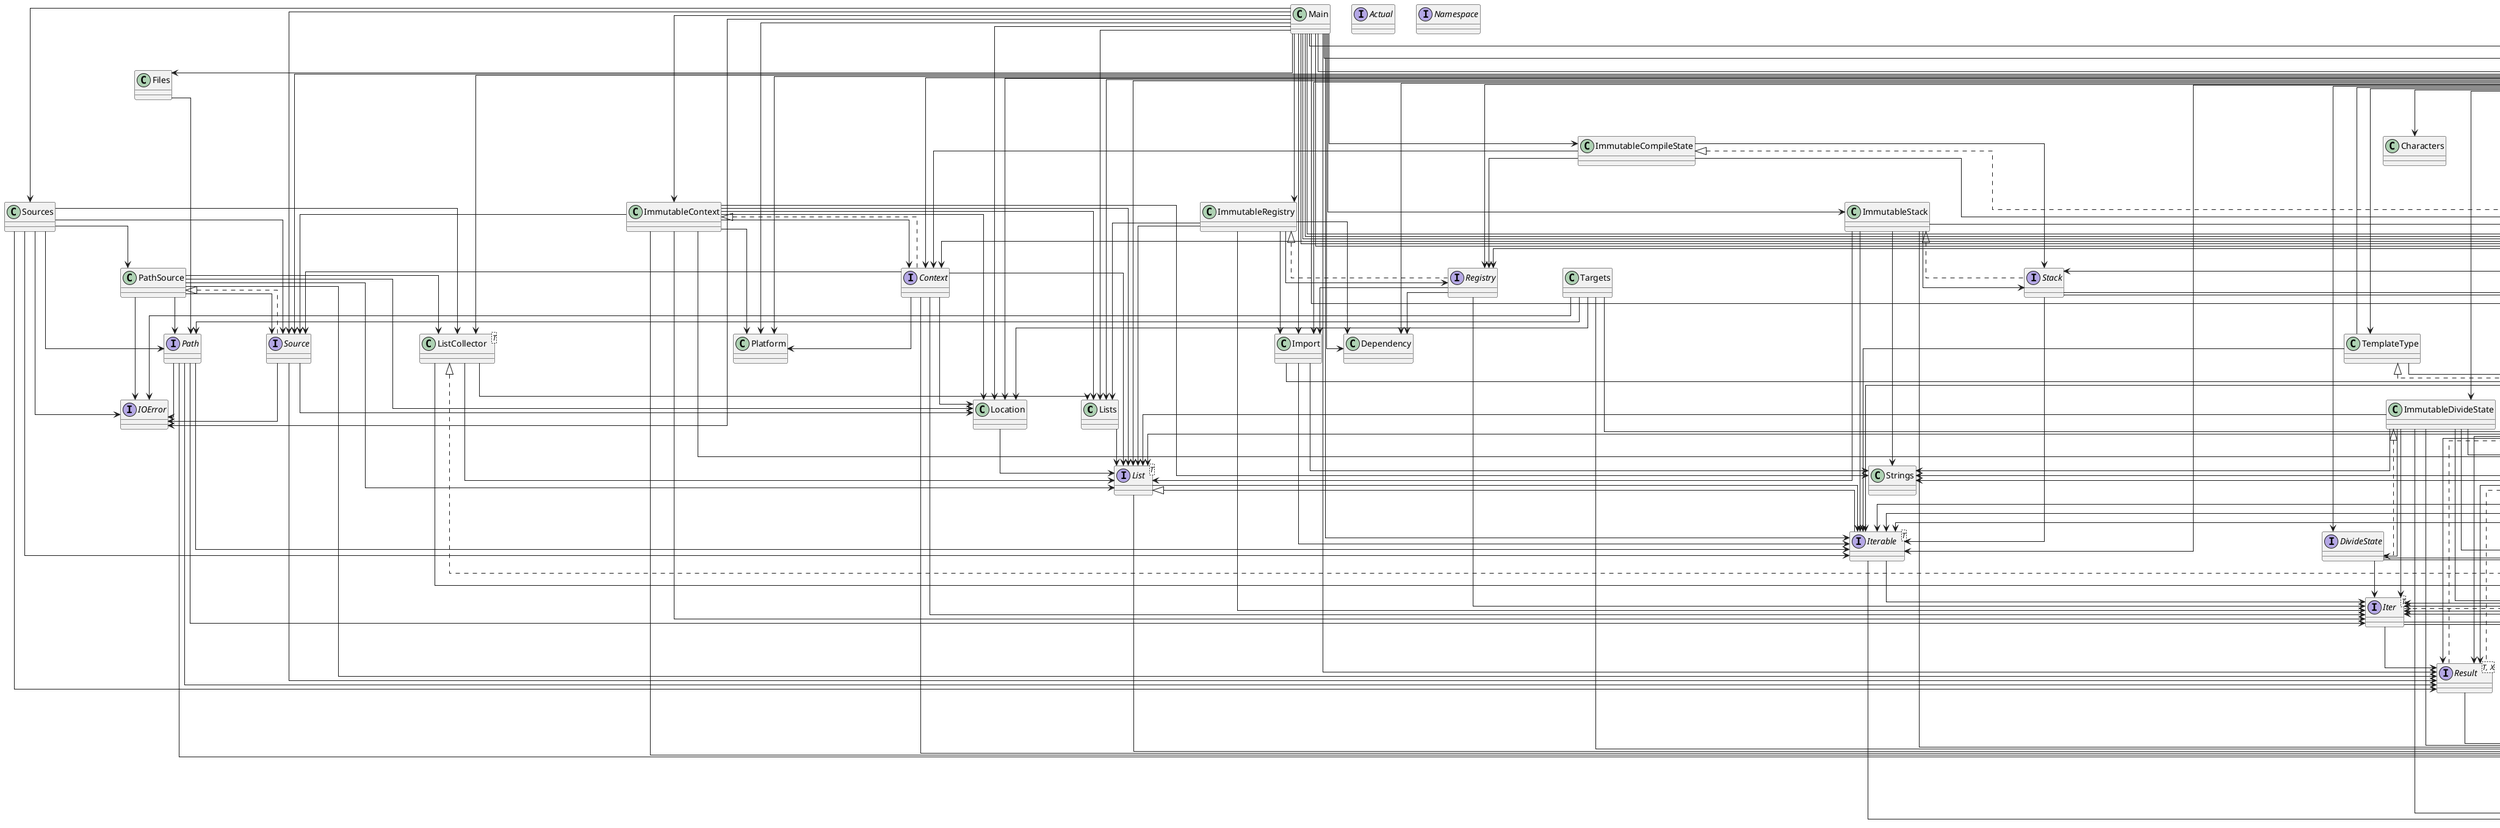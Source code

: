 @startuml
skinparam linetype ortho
class Lists {
}
class Files {
}
interface Actual {
}
interface Namespace {
}
interface Collector<T, C> {
}
class EmptyHead<T> {
}
EmptyHead <|.. Head
class FlatMapHead<T, R> {
}
FlatMapHead <|.. Head
interface Head<T> {
}
class HeadedIter<T> {
}
HeadedIter <|.. Iter
class MapHead<T, R> {
}
MapHead <|.. Head
class RangeHead {
}
RangeHead <|.. Head
class SingleHead<T> {
}
SingleHead <|.. Head
interface Iter<T> {
}
class Iters {
}
class Joiner {
}
Joiner <|.. Collector
interface Iterable<T> {
}
interface List<T> {
}
List <|-- Iterable
class ListCollector<T> {
}
ListCollector <|.. Collector
class Console {
}
interface IOError {
}
interface Path {
}
class None<T> {
}
None <|.. Option
interface Option<T> {
}
class Some<T> {
}
Some <|.. Option
class Err<T, X> {
}
Err <|.. Result
class Ok<T, X> {
}
Ok <|.. Result
interface Result<T, X> {
}
class Characters {
}
class Strings {
}
interface Tuple2<A, B> {
}
class Tuple2Impl<A, B> {
}
Tuple2Impl <|.. Tuple2
interface CompileState {
}
interface Context {
}
class ConstructionCaller {
}
ConstructionCaller <|.. Caller
class ConstructorHeader {
}
ConstructorHeader <|.. MethodHeader
class Definition {
}
interface MethodHeader {
}
interface Parameter {
}
class Dependency {
}
interface DivideState {
}
class ImmutableCompileState {
}
ImmutableCompileState <|.. CompileState
class ImmutableContext {
}
ImmutableContext <|.. Context
class ImmutableDivideState {
}
ImmutableDivideState <|.. DivideState
class ImmutableRegistry {
}
ImmutableRegistry <|.. Registry
class ImmutableStack {
}
ImmutableStack <|.. Stack
class Import {
}
interface Registry {
}
interface Stack {
}
class Whitespace {
}
Whitespace <|.. Parameter
class FunctionType {
}
FunctionType <|.. Type
class PrimitiveType {
}
PrimitiveType <|.. Type
class TemplateType {
}
TemplateType <|.. Type
interface Type {
}
class VariadicType {
}
VariadicType <|.. Type
class AccessValue {
}
AccessValue <|.. Value
interface Argument {
}
interface Caller {
}
class Invokable {
}
Invokable <|.. Value
class Lambda {
}
Lambda <|.. Value
class Not {
}
Not <|.. Value
class Operation {
}
Operation <|.. Value
class Placeholder {
}
class StringValue {
}
StringValue <|.. Value
class Symbol {
}
class Compiler {
}
class PathSource {
}
PathSource <|.. Source
interface Source {
}
class Location {
}
class Main {
}
class Platform {
}
class Sources {
}
class Targets {
}
Lists --> List
Files --> Path
EmptyHead --> Head
EmptyHead --> Option
EmptyHead --> None
FlatMapHead --> Head
FlatMapHead --> Iter
FlatMapHead --> Option
FlatMapHead --> None
Head --> Option
HeadedIter --> Iter
HeadedIter --> Head
HeadedIter --> Option
HeadedIter --> Collector
HeadedIter --> MapHead
HeadedIter --> Tuple2
HeadedIter --> FlatMapHead
HeadedIter --> EmptyHead
HeadedIter --> Result
HeadedIter --> Ok
HeadedIter --> SingleHead
MapHead --> Head
MapHead --> Option
RangeHead --> Head
RangeHead --> Option
RangeHead --> None
RangeHead --> Some
SingleHead --> Head
SingleHead --> Option
SingleHead --> None
SingleHead --> Some
Iter --> Collector
Iter --> Option
Iter --> Result
Iters --> Iter
Iters --> Option
Iters --> HeadedIter
Iters --> EmptyHead
Iters --> Head
Iters --> SingleHead
Joiner --> Option
Joiner --> Collector
Joiner --> None
Joiner --> Some
Iterable --> Iter
Iterable --> Tuple2
List --> Iterable
List --> Option
ListCollector --> List
ListCollector --> Collector
ListCollector --> Lists
Path --> IOError
Path --> Option
Path --> Result
Path --> Iterable
Path --> Iter
None --> Option
None --> Tuple2
None --> Tuple2Impl
Option --> Tuple2
Some --> Option
Some --> None
Some --> Tuple2
Some --> Tuple2Impl
Err --> Result
Err --> Option
Err --> Some
Ok --> Result
Ok --> Option
Ok --> None
Result --> Option
Tuple2Impl --> Tuple2
CompileState --> Registry
CompileState --> Context
CompileState --> Stack
Context --> Source
Context --> Iter
Context --> Platform
Context --> Option
Context --> Location
Context --> List
ConstructionCaller --> Caller
ConstructionCaller --> Value
ConstructionCaller --> Option
ConstructionCaller --> None
ConstructorHeader --> MethodHeader
Definition --> List
Definition --> Iterable
Definition --> Type
Definition --> Option
Definition --> Some
Definition --> Joiner
Definition --> Compiler
Definition --> MethodHeader
Definition --> Strings
Parameter --> Definition
Parameter --> Option
DivideState --> Iter
DivideState --> Tuple2
DivideState --> Option
ImmutableCompileState --> CompileState
ImmutableCompileState --> Context
ImmutableCompileState --> Registry
ImmutableCompileState --> Stack
ImmutableContext --> Context
ImmutableContext --> Platform
ImmutableContext --> Location
ImmutableContext --> Option
ImmutableContext --> Source
ImmutableContext --> List
ImmutableContext --> Iter
ImmutableContext --> Strings
ImmutableContext --> Some
ImmutableContext --> Lists
ImmutableDivideState --> DivideState
ImmutableDivideState --> List
ImmutableDivideState --> Iter
ImmutableDivideState --> Tuple2
ImmutableDivideState --> Option
ImmutableDivideState --> Strings
ImmutableDivideState --> None
ImmutableDivideState --> Some
ImmutableDivideState --> Tuple2Impl
ImmutableRegistry --> Registry
ImmutableRegistry --> Import
ImmutableRegistry --> List
ImmutableRegistry --> Dependency
ImmutableRegistry --> Iter
ImmutableRegistry --> Lists
ImmutableStack --> Stack
ImmutableStack --> List
ImmutableStack --> Definition
ImmutableStack --> Option
ImmutableStack --> Strings
ImmutableStack --> Iterable
Import --> Iterable
Import --> Joiner
Import --> Strings
Registry --> Dependency
Registry --> Iter
Registry --> Import
Stack --> Option
Stack --> Definition
Stack --> Iterable
Whitespace --> Parameter
Whitespace --> Definition
Whitespace --> Option
Whitespace --> None
FunctionType --> Type
FunctionType --> Iterable
FunctionType --> Tuple2
FunctionType --> Joiner
PrimitiveType --> Type
TemplateType --> Type
TemplateType --> Iterable
TemplateType --> Compiler
VariadicType --> Type
AccessValue --> Value
AccessValue --> Option
AccessValue --> Some
AccessValue --> Type
AccessValue --> CompileState
AccessValue --> PrimitiveType
AccessValue --> None
Argument --> Value
Argument --> Option
Caller --> Value
Caller --> Option
Invokable --> Value
Invokable --> Caller
Invokable --> Iterable
Invokable --> Joiner
Invokable --> Option
Invokable --> Some
Invokable --> None
Invokable --> Type
Invokable --> CompileState
Invokable --> PrimitiveType
Lambda --> Value
Lambda --> Definition
Lambda --> Iterable
Lambda --> Joiner
Lambda --> Option
Lambda --> Some
Lambda --> None
Lambda --> Type
Lambda --> CompileState
Lambda --> PrimitiveType
Not --> Value
Not --> Option
Not --> Some
Not --> None
Not --> Type
Not --> CompileState
Not --> PrimitiveType
Operation --> Value
Operation --> Option
Operation --> Some
Operation --> None
Operation --> Type
Operation --> CompileState
Operation --> PrimitiveType
Placeholder --> Compiler
Placeholder --> Value
Placeholder --> Option
Placeholder --> None
Placeholder --> Definition
Placeholder --> Type
Placeholder --> CompileState
Placeholder --> PrimitiveType
StringValue --> Value
StringValue --> Option
StringValue --> Some
StringValue --> None
StringValue --> Type
StringValue --> CompileState
StringValue --> PrimitiveType
Symbol --> Type
Symbol --> CompileState
Symbol --> Definition
Symbol --> PrimitiveType
Symbol --> Value
Symbol --> Option
Symbol --> Some
Symbol --> None
Compiler --> CompileState
Compiler --> Tuple2
Compiler --> DivideState
Compiler --> Some
Compiler --> List
Compiler --> Tuple2Impl
Compiler --> Lists
Compiler --> Iterable
Compiler --> Option
Compiler --> Iter
Compiler --> None
Compiler --> Strings
Compiler --> Type
Compiler --> Definition
Compiler --> Parameter
Compiler --> Iters
Compiler --> ListCollector
Compiler --> Joiner
Compiler --> Platform
Compiler --> ConstructorHeader
Compiler --> MethodHeader
Compiler --> Value
Compiler --> ConstructionCaller
Compiler --> Caller
Compiler --> Argument
Compiler --> Invokable
Compiler --> StringValue
Compiler --> Not
Compiler --> Lambda
Compiler --> AccessValue
Compiler --> Operation
Compiler --> Symbol
Compiler --> HeadedIter
Compiler --> RangeHead
Compiler --> Characters
Compiler --> Whitespace
Compiler --> Placeholder
Compiler --> VariadicType
Compiler --> PrimitiveType
Compiler --> TemplateType
Compiler --> FunctionType
Compiler --> ImmutableDivideState
Compiler --> Location
Compiler --> Context
Compiler --> Dependency
Compiler --> Registry
Compiler --> Import
Compiler --> Source
PathSource --> Source
PathSource --> Path
PathSource --> IOError
PathSource --> Result
PathSource --> List
PathSource --> ListCollector
PathSource --> Location
Source --> IOError
Source --> Result
Source --> Location
Location --> List
Main --> Files
Main --> Sources
Main --> IOError
Main --> Console
Main --> CompileState
Main --> Result
Main --> Iters
Main --> Platform
Main --> Source
Main --> Iterable
Main --> Dependency
Main --> Joiner
Main --> Err
Main --> Compiler
Main --> Ok
Main --> Import
Main --> Tuple2Impl
Main --> ImmutableCompileState
Main --> ImmutableContext
Main --> Location
Main --> None
Main --> Lists
Main --> ImmutableRegistry
Main --> ImmutableStack
Sources --> Path
Sources --> Source
Sources --> Iterable
Sources --> IOError
Sources --> Result
Sources --> PathSource
Sources --> ListCollector
Targets --> Path
Targets --> IOError
Targets --> Option
Targets --> None
Targets --> Location
@enduml